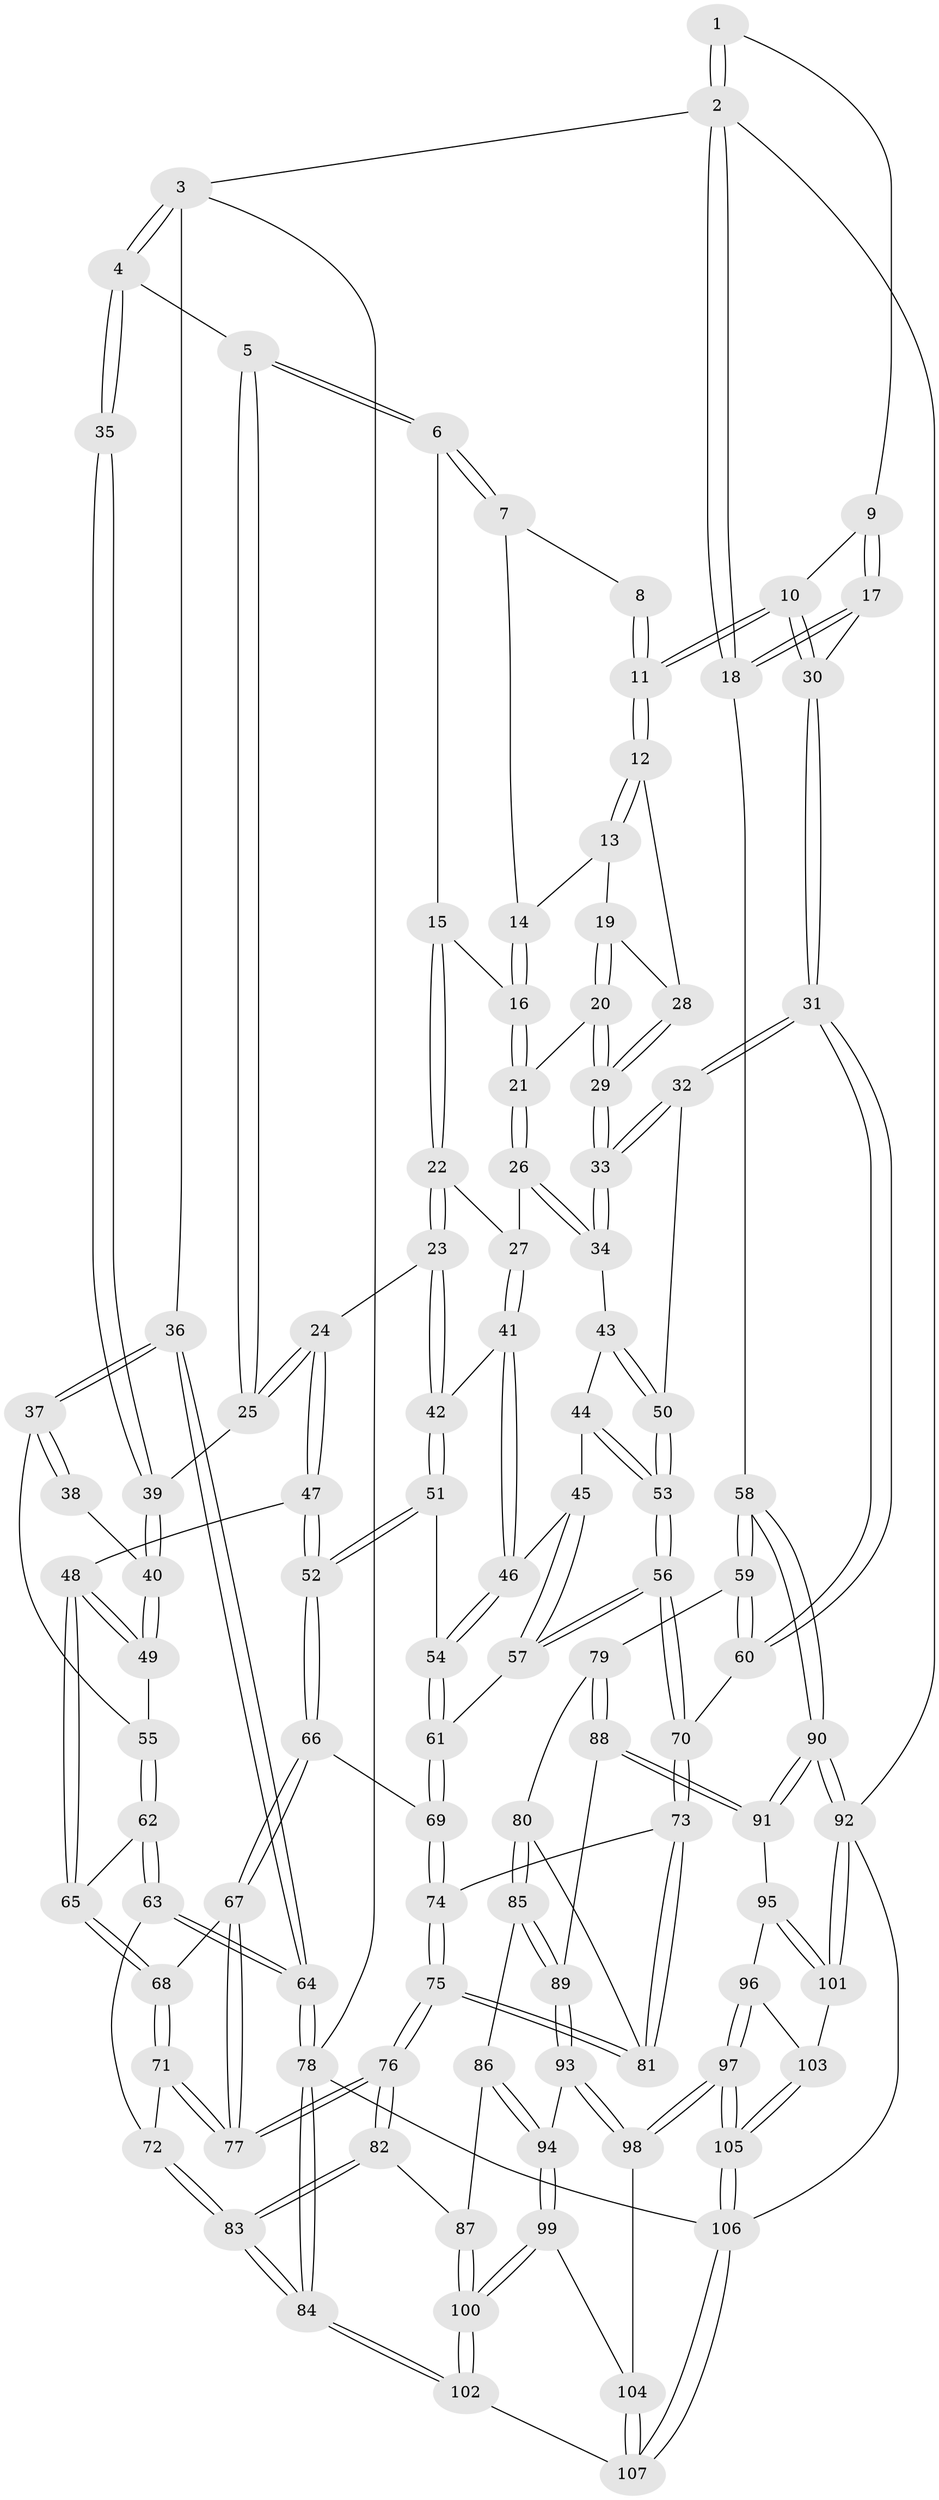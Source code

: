 // Generated by graph-tools (version 1.1) at 2025/11/02/27/25 16:11:57]
// undirected, 107 vertices, 264 edges
graph export_dot {
graph [start="1"]
  node [color=gray90,style=filled];
  1 [pos="+0.8500215053032296+0"];
  2 [pos="+1+0"];
  3 [pos="+0+0"];
  4 [pos="+0+0"];
  5 [pos="+0.10493354399421735+0"];
  6 [pos="+0.20382426061251033+0"];
  7 [pos="+0.6341836824727993+0"];
  8 [pos="+0.7846162364975279+0"];
  9 [pos="+0.8838206821019575+0.06354471294217023"];
  10 [pos="+0.792211504907018+0.15723644494086364"];
  11 [pos="+0.7664934756836079+0.1408986964975707"];
  12 [pos="+0.7661901709494557+0.140841385989264"];
  13 [pos="+0.6833833588796365+0.091258935891444"];
  14 [pos="+0.6281211578469675+0"];
  15 [pos="+0.349890879939865+0.022939202620441898"];
  16 [pos="+0.5351859158062178+0.12319283433795741"];
  17 [pos="+1+0.16346578519835822"];
  18 [pos="+1+0.16147076597369323"];
  19 [pos="+0.593902199563402+0.15309309825772063"];
  20 [pos="+0.5528343892110164+0.161120307300287"];
  21 [pos="+0.550922296802702+0.16107826720241006"];
  22 [pos="+0.3714892668520566+0.21407908078919127"];
  23 [pos="+0.3195483667865908+0.26633790228217696"];
  24 [pos="+0.24917137685489743+0.2695898850824694"];
  25 [pos="+0.21993574444507183+0.2535052374466272"];
  26 [pos="+0.5125518730016875+0.2318840357014933"];
  27 [pos="+0.44357648149419304+0.23145835456001293"];
  28 [pos="+0.6734848912271231+0.19279856392780154"];
  29 [pos="+0.6636063004549064+0.2567576236862279"];
  30 [pos="+0.8299709344109887+0.2531077226050181"];
  31 [pos="+0.7976871735201159+0.36271379735433656"];
  32 [pos="+0.6996398041995875+0.34178128704609906"];
  33 [pos="+0.6801141073450404+0.3201636165363947"];
  34 [pos="+0.5229270263466584+0.25626939716457064"];
  35 [pos="+0.07196096557062365+0.22316932549626434"];
  36 [pos="+0+0.3607898631180145"];
  37 [pos="+0.014374310637920964+0.3397661698360302"];
  38 [pos="+0.06455185749821986+0.2612920662251791"];
  39 [pos="+0.18192730870811044+0.26771743512089546"];
  40 [pos="+0.13136541926448753+0.3253621362101378"];
  41 [pos="+0.4265530363779673+0.3409987972223287"];
  42 [pos="+0.3376846363194251+0.3044401879725041"];
  43 [pos="+0.5160002550624648+0.30043480904323455"];
  44 [pos="+0.4866780343002944+0.3350536870624398"];
  45 [pos="+0.4822924286652733+0.3391200109180454"];
  46 [pos="+0.4421658374574595+0.3597296240873631"];
  47 [pos="+0.23263062212471702+0.38428846589006393"];
  48 [pos="+0.17331405984425033+0.3913996423177063"];
  49 [pos="+0.11981472195968099+0.34869601952470175"];
  50 [pos="+0.5852505979152128+0.4088204695103758"];
  51 [pos="+0.3435181378348026+0.41005221849548135"];
  52 [pos="+0.2864092448745574+0.46145088238266946"];
  53 [pos="+0.5645199021276439+0.4400988520856443"];
  54 [pos="+0.42755516679868993+0.41617516344949546"];
  55 [pos="+0.0842180183469948+0.36518701235945983"];
  56 [pos="+0.5559502523830279+0.4549571785797277"];
  57 [pos="+0.5273544403254152+0.45271758403160584"];
  58 [pos="+1+0.5358629128993907"];
  59 [pos="+0.9266180015807733+0.5212666240323703"];
  60 [pos="+0.8304203997278568+0.42521867087816656"];
  61 [pos="+0.4617767507160401+0.45719689126879287"];
  62 [pos="+0.08795383178701767+0.4574517421070531"];
  63 [pos="+0+0.5425503960163307"];
  64 [pos="+0+0.5559427222327953"];
  65 [pos="+0.14750129860522906+0.4704314996605713"];
  66 [pos="+0.28428334732036553+0.47214002401046706"];
  67 [pos="+0.2722824410458266+0.4916310775596864"];
  68 [pos="+0.1856357272730748+0.5065248854762029"];
  69 [pos="+0.42889675728066085+0.5199154067711595"];
  70 [pos="+0.5976270975034529+0.5429200045400798"];
  71 [pos="+0.14194354605893097+0.5898537469282693"];
  72 [pos="+0.11833626636185529+0.5998486408589011"];
  73 [pos="+0.5947394775123305+0.5659832773043635"];
  74 [pos="+0.43000407328919293+0.5419388827742013"];
  75 [pos="+0.393156881399593+0.6587762645633671"];
  76 [pos="+0.3422319120190257+0.7114542210967935"];
  77 [pos="+0.3295379116049293+0.6924569441734808"];
  78 [pos="+0+1"];
  79 [pos="+0.8110390950562415+0.6566766196270576"];
  80 [pos="+0.6197134232403839+0.634126244671725"];
  81 [pos="+0.5988623144144962+0.6057110403816797"];
  82 [pos="+0.33967885537570036+0.7492922800727373"];
  83 [pos="+0.09422459807889827+1"];
  84 [pos="+0+1"];
  85 [pos="+0.5918204960702768+0.7310261229000101"];
  86 [pos="+0.5656609030253854+0.7842452542075156"];
  87 [pos="+0.5142805639079089+0.8038180258582724"];
  88 [pos="+0.8026199720475122+0.7664412296896707"];
  89 [pos="+0.7996112199999755+0.7692916284745752"];
  90 [pos="+1+0.6755413759661242"];
  91 [pos="+0.9097067550333079+0.8421526275257464"];
  92 [pos="+1+0.9704391341943296"];
  93 [pos="+0.7368455958460697+0.8448743454469522"];
  94 [pos="+0.6680529366758611+0.8454527934087585"];
  95 [pos="+0.9100861764626917+0.8470625519011783"];
  96 [pos="+0.9061504736806419+0.8680425645605933"];
  97 [pos="+0.8576141327905145+1"];
  98 [pos="+0.7525541064223523+0.9117194832978346"];
  99 [pos="+0.6213886047708806+0.9359177611298652"];
  100 [pos="+0.5305125683946496+0.9709009970970345"];
  101 [pos="+1+0.9359110417732631"];
  102 [pos="+0.43882194660737883+1"];
  103 [pos="+0.9843909328990772+0.949957186897777"];
  104 [pos="+0.6823147472164353+0.9781187089373852"];
  105 [pos="+0.8594350442053398+1"];
  106 [pos="+0.8633187289552605+1"];
  107 [pos="+0.6779064622769612+1"];
  1 -- 2;
  1 -- 2;
  1 -- 9;
  2 -- 3;
  2 -- 18;
  2 -- 18;
  2 -- 92;
  3 -- 4;
  3 -- 4;
  3 -- 36;
  3 -- 78;
  4 -- 5;
  4 -- 35;
  4 -- 35;
  5 -- 6;
  5 -- 6;
  5 -- 25;
  5 -- 25;
  6 -- 7;
  6 -- 7;
  6 -- 15;
  7 -- 8;
  7 -- 14;
  8 -- 11;
  8 -- 11;
  9 -- 10;
  9 -- 17;
  9 -- 17;
  10 -- 11;
  10 -- 11;
  10 -- 30;
  10 -- 30;
  11 -- 12;
  11 -- 12;
  12 -- 13;
  12 -- 13;
  12 -- 28;
  13 -- 14;
  13 -- 19;
  14 -- 16;
  14 -- 16;
  15 -- 16;
  15 -- 22;
  15 -- 22;
  16 -- 21;
  16 -- 21;
  17 -- 18;
  17 -- 18;
  17 -- 30;
  18 -- 58;
  19 -- 20;
  19 -- 20;
  19 -- 28;
  20 -- 21;
  20 -- 29;
  20 -- 29;
  21 -- 26;
  21 -- 26;
  22 -- 23;
  22 -- 23;
  22 -- 27;
  23 -- 24;
  23 -- 42;
  23 -- 42;
  24 -- 25;
  24 -- 25;
  24 -- 47;
  24 -- 47;
  25 -- 39;
  26 -- 27;
  26 -- 34;
  26 -- 34;
  27 -- 41;
  27 -- 41;
  28 -- 29;
  28 -- 29;
  29 -- 33;
  29 -- 33;
  30 -- 31;
  30 -- 31;
  31 -- 32;
  31 -- 32;
  31 -- 60;
  31 -- 60;
  32 -- 33;
  32 -- 33;
  32 -- 50;
  33 -- 34;
  33 -- 34;
  34 -- 43;
  35 -- 39;
  35 -- 39;
  36 -- 37;
  36 -- 37;
  36 -- 64;
  36 -- 64;
  37 -- 38;
  37 -- 38;
  37 -- 55;
  38 -- 40;
  39 -- 40;
  39 -- 40;
  40 -- 49;
  40 -- 49;
  41 -- 42;
  41 -- 46;
  41 -- 46;
  42 -- 51;
  42 -- 51;
  43 -- 44;
  43 -- 50;
  43 -- 50;
  44 -- 45;
  44 -- 53;
  44 -- 53;
  45 -- 46;
  45 -- 57;
  45 -- 57;
  46 -- 54;
  46 -- 54;
  47 -- 48;
  47 -- 52;
  47 -- 52;
  48 -- 49;
  48 -- 49;
  48 -- 65;
  48 -- 65;
  49 -- 55;
  50 -- 53;
  50 -- 53;
  51 -- 52;
  51 -- 52;
  51 -- 54;
  52 -- 66;
  52 -- 66;
  53 -- 56;
  53 -- 56;
  54 -- 61;
  54 -- 61;
  55 -- 62;
  55 -- 62;
  56 -- 57;
  56 -- 57;
  56 -- 70;
  56 -- 70;
  57 -- 61;
  58 -- 59;
  58 -- 59;
  58 -- 90;
  58 -- 90;
  59 -- 60;
  59 -- 60;
  59 -- 79;
  60 -- 70;
  61 -- 69;
  61 -- 69;
  62 -- 63;
  62 -- 63;
  62 -- 65;
  63 -- 64;
  63 -- 64;
  63 -- 72;
  64 -- 78;
  64 -- 78;
  65 -- 68;
  65 -- 68;
  66 -- 67;
  66 -- 67;
  66 -- 69;
  67 -- 68;
  67 -- 77;
  67 -- 77;
  68 -- 71;
  68 -- 71;
  69 -- 74;
  69 -- 74;
  70 -- 73;
  70 -- 73;
  71 -- 72;
  71 -- 77;
  71 -- 77;
  72 -- 83;
  72 -- 83;
  73 -- 74;
  73 -- 81;
  73 -- 81;
  74 -- 75;
  74 -- 75;
  75 -- 76;
  75 -- 76;
  75 -- 81;
  75 -- 81;
  76 -- 77;
  76 -- 77;
  76 -- 82;
  76 -- 82;
  78 -- 84;
  78 -- 84;
  78 -- 106;
  79 -- 80;
  79 -- 88;
  79 -- 88;
  80 -- 81;
  80 -- 85;
  80 -- 85;
  82 -- 83;
  82 -- 83;
  82 -- 87;
  83 -- 84;
  83 -- 84;
  84 -- 102;
  84 -- 102;
  85 -- 86;
  85 -- 89;
  85 -- 89;
  86 -- 87;
  86 -- 94;
  86 -- 94;
  87 -- 100;
  87 -- 100;
  88 -- 89;
  88 -- 91;
  88 -- 91;
  89 -- 93;
  89 -- 93;
  90 -- 91;
  90 -- 91;
  90 -- 92;
  90 -- 92;
  91 -- 95;
  92 -- 101;
  92 -- 101;
  92 -- 106;
  93 -- 94;
  93 -- 98;
  93 -- 98;
  94 -- 99;
  94 -- 99;
  95 -- 96;
  95 -- 101;
  95 -- 101;
  96 -- 97;
  96 -- 97;
  96 -- 103;
  97 -- 98;
  97 -- 98;
  97 -- 105;
  97 -- 105;
  98 -- 104;
  99 -- 100;
  99 -- 100;
  99 -- 104;
  100 -- 102;
  100 -- 102;
  101 -- 103;
  102 -- 107;
  103 -- 105;
  103 -- 105;
  104 -- 107;
  104 -- 107;
  105 -- 106;
  105 -- 106;
  106 -- 107;
  106 -- 107;
}
